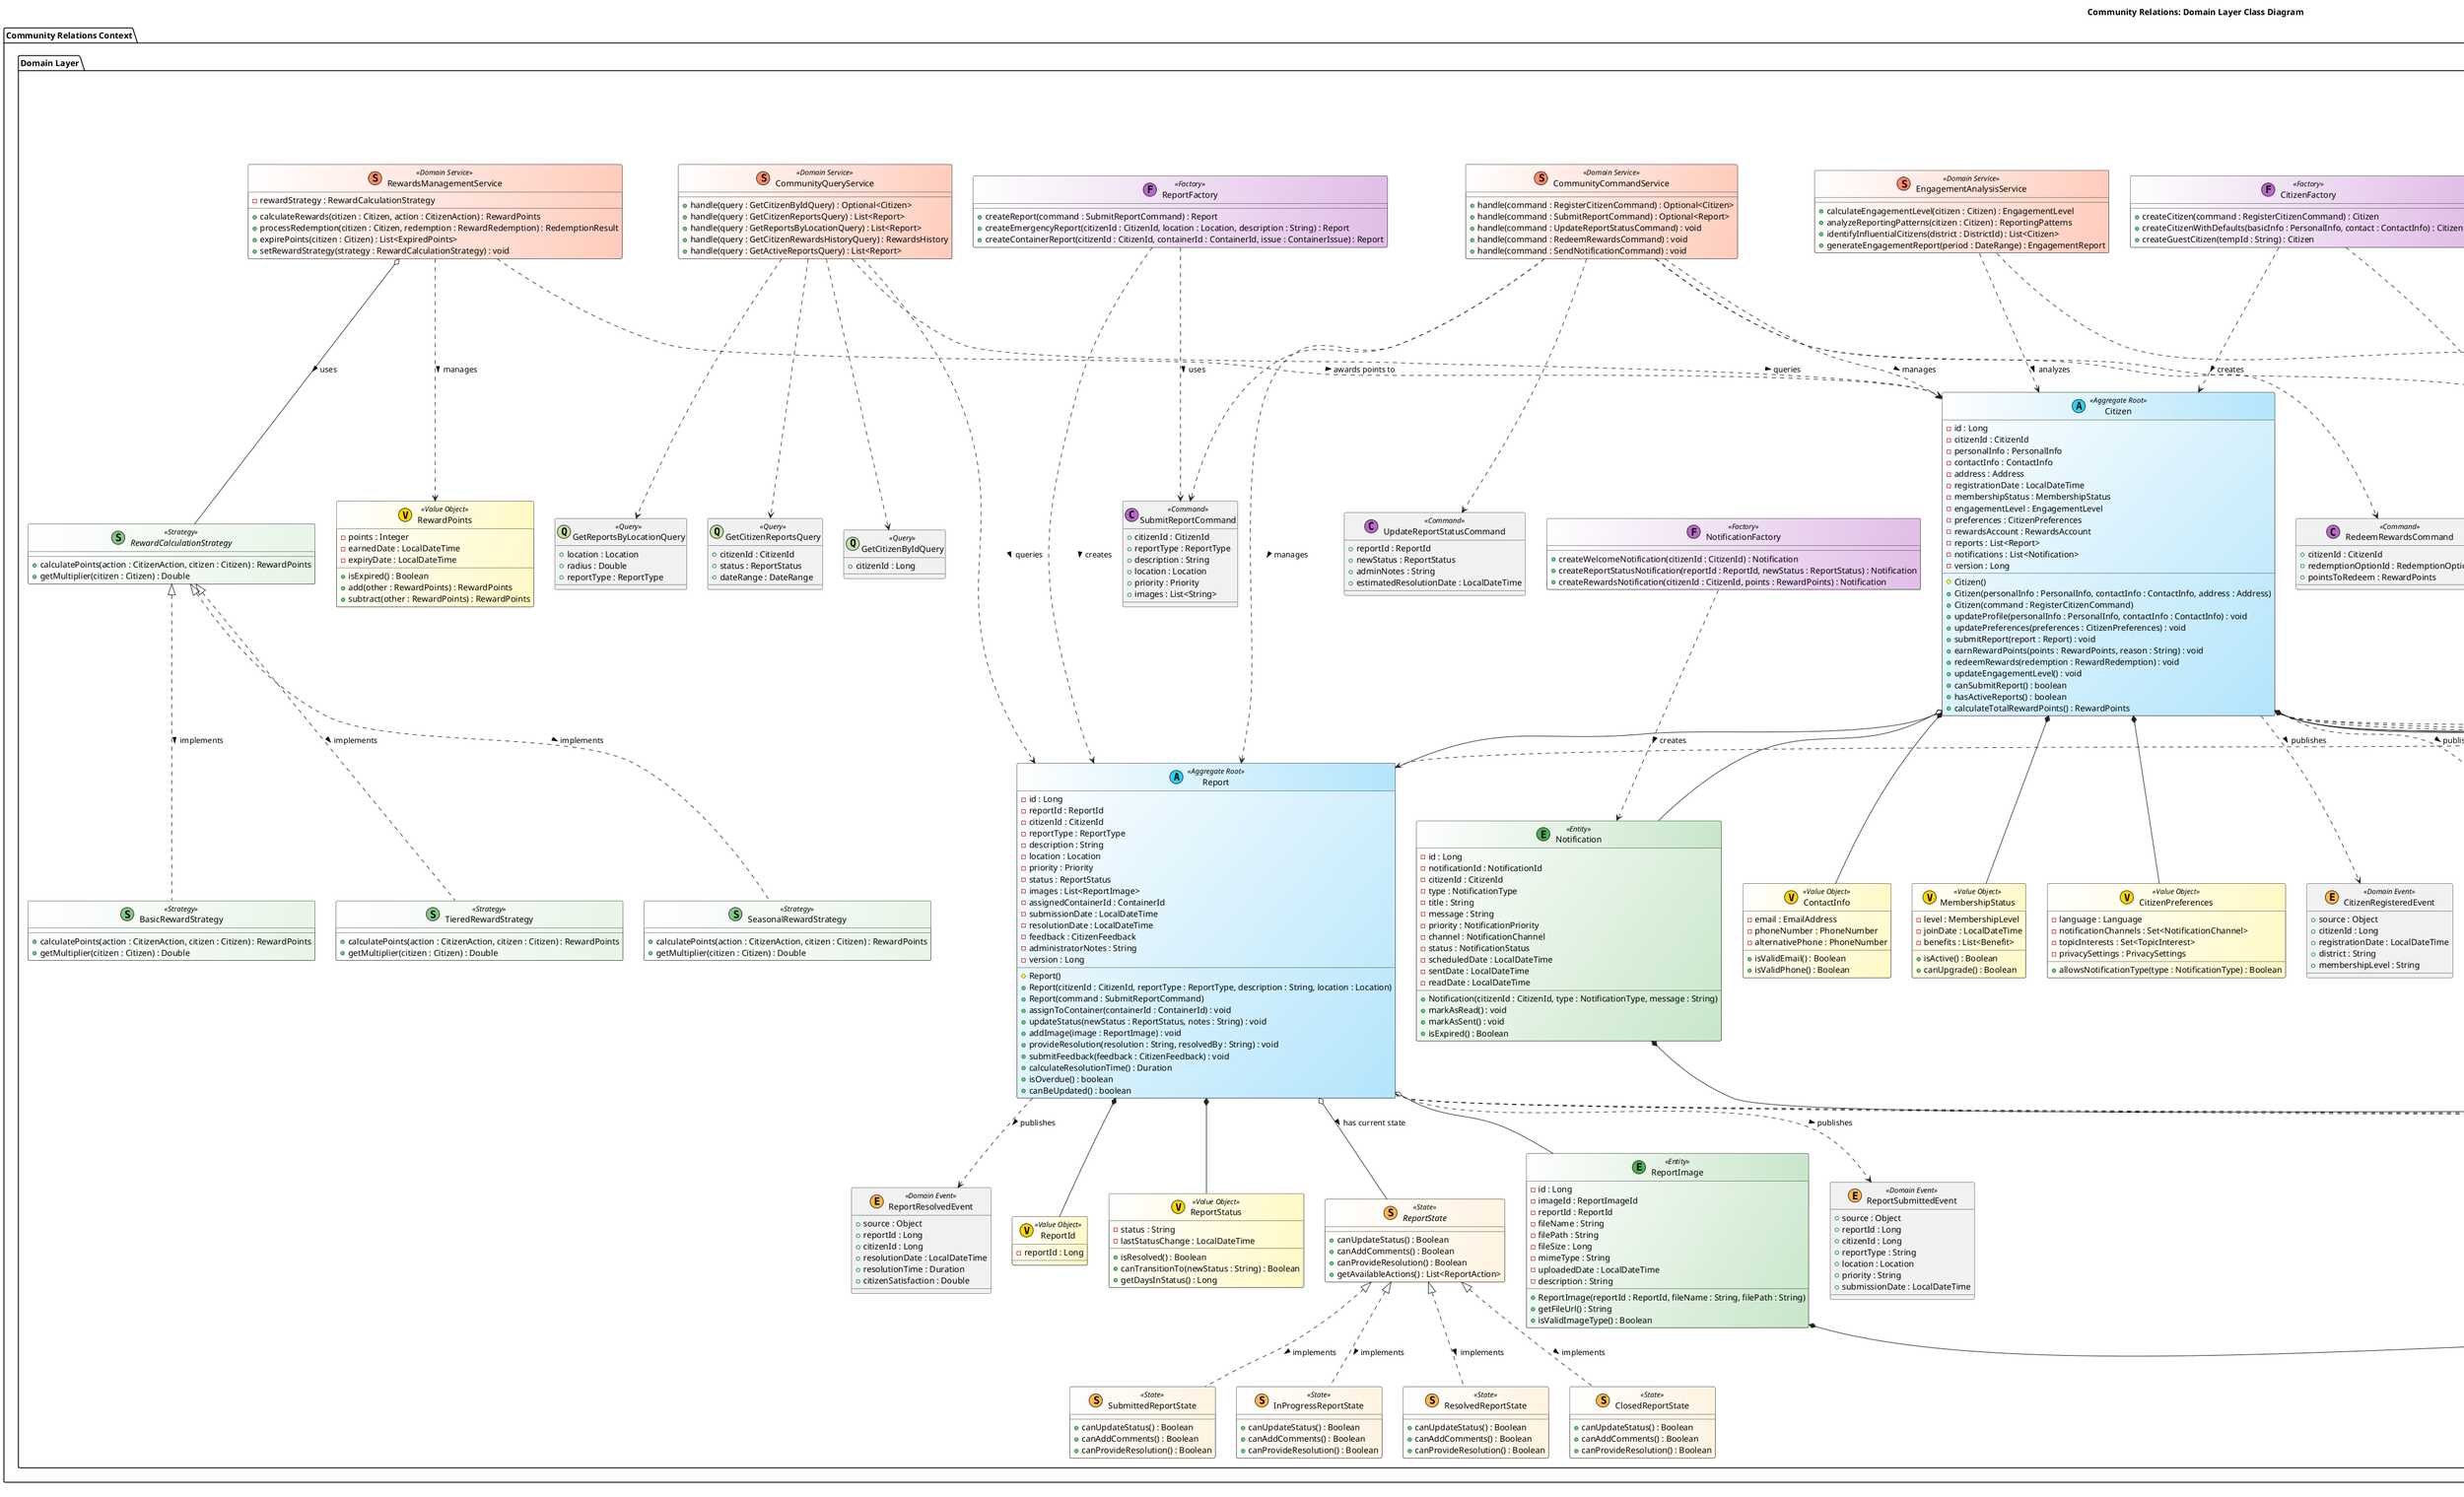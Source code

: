 @startuml Community Relations: Domain Layer Class Diagram

title Community Relations: Domain Layer Class Diagram

skinparam class {
    BackgroundColor<<Aggregate Root>> #FFFFFF/B3E5FC
    BackgroundColor<<Entity>> #FFFFFF/C8E6C9
    BackgroundColor<<Value Object>> #FFFFFF/FFF9C4
    BackgroundColor<<Domain Service>> #FFFFFF/FFCCBC
    BackgroundColor<<Factory>> #FFFFFF/E1BEE7
    BackgroundColor<<Strategy>> #FFFFFF/E8F5E8
    BackgroundColor<<State>> #FFFFFF/FFF3E0
    BorderColor #212121
    ArrowColor #212121
    FontSize 14
}

package "Community Relations Context" {
    package "Domain Layer" {
        ' ===================== AGGREGATES =====================
        class "Citizen" <<(A, #27D3F5) Aggregate Root>> {
            - id : Long
            - citizenId : CitizenId
            - personalInfo : PersonalInfo
            - contactInfo : ContactInfo
            - address : Address
            - registrationDate : LocalDateTime
            - membershipStatus : MembershipStatus
            - engagementLevel : EngagementLevel
            - preferences : CitizenPreferences
            - rewardsAccount : RewardsAccount
            - reports : List<Report>
            - notifications : List<Notification>
            - version : Long

            # Citizen()
            + Citizen(personalInfo : PersonalInfo, contactInfo : ContactInfo, address : Address)
            + Citizen(command : RegisterCitizenCommand)
            + updateProfile(personalInfo : PersonalInfo, contactInfo : ContactInfo) : void
            + updatePreferences(preferences : CitizenPreferences) : void
            + submitReport(report : Report) : void
            + earnRewardPoints(points : RewardPoints, reason : String) : void
            + redeemRewards(redemption : RewardRedemption) : void
            + updateEngagementLevel() : void
            + canSubmitReport() : boolean
            + hasActiveReports() : boolean
            + calculateTotalRewardPoints() : RewardPoints
        }

        class "Report" <<(A, #27D3F5) Aggregate Root>> {
            - id : Long
            - reportId : ReportId
            - citizenId : CitizenId
            - reportType : ReportType
            - description : String
            - location : Location
            - priority : Priority
            - status : ReportStatus
            - images : List<ReportImage>
            - assignedContainerId : ContainerId
            - submissionDate : LocalDateTime
            - resolutionDate : LocalDateTime
            - feedback : CitizenFeedback
            - administratorNotes : String
            - version : Long

            # Report()
            + Report(citizenId : CitizenId, reportType : ReportType, description : String, location : Location)
            + Report(command : SubmitReportCommand)
            + assignToContainer(containerId : ContainerId) : void
            + updateStatus(newStatus : ReportStatus, notes : String) : void
            + addImage(image : ReportImage) : void
            + provideResolution(resolution : String, resolvedBy : String) : void
            + submitFeedback(feedback : CitizenFeedback) : void
            + calculateResolutionTime() : Duration
            + isOverdue() : boolean
            + canBeUpdated() : boolean
        }

        class "RewardsProgram" <<(A, #27D3F5) Aggregate Root>> {
            - id : Long
            - programId : RewardsProgramId
            - name : String
            - description : String
            - isActive : Boolean
            - startDate : LocalDateTime
            - endDate : LocalDateTime
            - rules : List<RewardRule>
            - redemptionOptions : List<RedemptionOption>
            - participants : List<CitizenId>
            - totalPointsAwarded : RewardPoints
            - version : Long

            # RewardsProgram()
            + RewardsProgram(name : String, description : String, rules : List<RewardRule>)
            + addRule(rule : RewardRule) : void
            + addRedemptionOption(option : RedemptionOption) : void
            + calculatePoints(action : CitizenAction) : RewardPoints
            + enrollCitizen(citizenId : CitizenId) : void
            + isEligibleForRedemption(citizenId : CitizenId, option : RedemptionOption) : boolean
            + deactivateProgram() : void
        }

        class "ReportImage" <<(E, #4CAF50) Entity>> {
            - id : Long
            - imageId : ReportImageId
            - reportId : ReportId
            - fileName : String
            - filePath : String
            - fileSize : Long
            - mimeType : String
            - uploadedDate : LocalDateTime
            - description : String

            + ReportImage(reportId : ReportId, fileName : String, filePath : String)
            + getFileUrl() : String
            + isValidImageType() : Boolean
        }

        class "Notification" <<(E, #4CAF50) Entity>> {
            - id : Long
            - notificationId : NotificationId
            - citizenId : CitizenId
            - type : NotificationType
            - title : String
            - message : String
            - priority : NotificationPriority
            - channel : NotificationChannel
            - status : NotificationStatus
            - scheduledDate : LocalDateTime
            - sentDate : LocalDateTime
            - readDate : LocalDateTime

            + Notification(citizenId : CitizenId, type : NotificationType, message : String)
            + markAsRead() : void
            + markAsSent() : void
            + isExpired() : Boolean
        }

        ' ===================== COMMANDS (CQRS Write Side) =====================
        class "RegisterCitizenCommand" <<(C, #BA68C8) Command>> {
            + personalInfo : PersonalInfo
            + contactInfo : ContactInfo
            + address : Address
            + preferences : CitizenPreferences
            + acceptedTerms : Boolean
        }

        class "SubmitReportCommand" <<(C, #BA68C8) Command>> {
            + citizenId : CitizenId
            + reportType : ReportType
            + description : String
            + location : Location
            + priority : Priority
            + images : List<String>
        }

        class "UpdateReportStatusCommand" <<(C, #BA68C8) Command>> {
            + reportId : ReportId
            + newStatus : ReportStatus
            + adminNotes : String
            + estimatedResolutionDate : LocalDateTime
        }

        class "RedeemRewardsCommand" <<(C, #BA68C8) Command>> {
            + citizenId : CitizenId
            + redemptionOptionId : RedemptionOptionId
            + pointsToRedeem : RewardPoints
        }

        class "SendNotificationCommand" <<(C, #BA68C8) Command>> {
            + citizenId : CitizenId
            + notificationType : NotificationType
            + message : String
            + channel : NotificationChannel
            + priority : NotificationPriority
        }

        ' ===================== QUERIES (CQRS Read Side) =====================
        class "GetCitizenByIdQuery" <<(Q, #C5E1A5) Query>> {
            + citizenId : Long
        }

        class "GetCitizenReportsQuery" <<(Q, #C5E1A5) Query>> {
            + citizenId : CitizenId
            + status : ReportStatus
            + dateRange : DateRange
        }

        class "GetReportsByLocationQuery" <<(Q, #C5E1A5) Query>> {
            + location : Location
            + radius : Double
            + reportType : ReportType
        }

        class "GetCitizenRewardsHistoryQuery" <<(Q, #C5E1A5) Query>> {
            + citizenId : CitizenId
            + transactionType : TransactionType
        }

        class "GetActiveReportsQuery" <<(Q, #C5E1A5) Query>> {
            + priority : Priority
            + assignedDistrict : DistrictId
        }

        ' ===================== DOMAIN EVENTS =====================
        class "CitizenRegisteredEvent" <<(E, #FFB74D) Domain Event>> {
            + source : Object
            + citizenId : Long
            + registrationDate : LocalDateTime
            + district : String
            + membershipLevel : String
        }

        class "ReportSubmittedEvent" <<(E, #FFB74D) Domain Event>> {
            + source : Object
            + reportId : Long
            + citizenId : Long
            + reportType : String
            + location : Location
            + priority : String
            + submissionDate : LocalDateTime
        }

        class "ReportResolvedEvent" <<(E, #FFB74D) Domain Event>> {
            + source : Object
            + reportId : Long
            + citizenId : Long
            + resolutionDate : LocalDateTime
            + resolutionTime : Duration
            + citizenSatisfaction : Double
        }

        class "RewardsEarnedEvent" <<(E, #FFB74D) Domain Event>> {
            + source : Object
            + citizenId : Long
            + pointsEarned : Integer
            + reason : String
            + earnedDate : LocalDateTime
        }

        ' ===================== VALUE OBJECTS (LOCAL) =====================
        class "CitizenId" <<(V, #FFD700) Value Object>> {
            - citizenId : Long
            + isValid() : Boolean
        }

        class "ReportId" <<(V, #FFD700) Value Object>> {
            - reportId : Long
        }

        class "PersonalInfo" <<(V, #FFD700) Value Object>> {
            - firstName : String
            - lastName : String
            - documentType : DocumentType
            - documentNumber : String
            - birthDate : LocalDate
            + getFullName() : String
            + getAge() : Integer
        }

        class "ContactInfo" <<(V, #FFD700) Value Object>> {
            - email : EmailAddress
            - phoneNumber : PhoneNumber
            - alternativePhone : PhoneNumber
            + isValidEmail() : Boolean
            + isValidPhone() : Boolean
        }

        class "ReportStatus" <<(V, #FFD700) Value Object>> {
            - status : String
            - lastStatusChange : LocalDateTime
            + isResolved() : Boolean
            + canTransitionTo(newStatus : String) : Boolean
            + getDaysInStatus() : Long
        }

        class "MembershipStatus" <<(V, #FFD700) Value Object>> {
            - level : MembershipLevel
            - joinDate : LocalDateTime
            - benefits : List<Benefit>
            + isActive() : Boolean
            + canUpgrade() : Boolean
        }

        class "EngagementLevel" <<(V, #FFD700) Value Object>> {
            - level : String
            - score : Double
            - lastCalculation : LocalDateTime
            + isHighEngagement() : Boolean
            + calculateNewLevel(recentActivity : List<Activity>) : EngagementLevel
        }

        class "RewardPoints" <<(V, #FFD700) Value Object>> {
            - points : Integer
            - earnedDate : LocalDateTime
            - expiryDate : LocalDateTime
            + isExpired() : Boolean
            + add(other : RewardPoints) : RewardPoints
            + subtract(other : RewardPoints) : RewardPoints
        }

        class "CitizenPreferences" <<(V, #FFD700) Value Object>> {
            - language : Language
            - notificationChannels : Set<NotificationChannel>
            - topicInterests : Set<TopicInterest>
            - privacySettings : PrivacySettings
            + allowsNotificationType(type : NotificationType) : Boolean
        }

        ' ===================== FACTORIES (Creational Pattern) =====================
        class "CitizenFactory" <<(F, #BA68C8) Factory>> {
            + createCitizen(command : RegisterCitizenCommand) : Citizen
            + createCitizenWithDefaults(basicInfo : PersonalInfo, contact : ContactInfo) : Citizen
            + createGuestCitizen(tempId : String) : Citizen
        }

        class "ReportFactory" <<(F, #BA68C8) Factory>> {
            + createReport(command : SubmitReportCommand) : Report
            + createEmergencyReport(citizenId : CitizenId, location : Location, description : String) : Report
            + createContainerReport(citizenId : CitizenId, containerId : ContainerId, issue : ContainerIssue) : Report
        }

        class "NotificationFactory" <<(F, #BA68C8) Factory>> {
            + createWelcomeNotification(citizenId : CitizenId) : Notification
            + createReportStatusNotification(reportId : ReportId, newStatus : ReportStatus) : Notification
            + createRewardsNotification(citizenId : CitizenId, points : RewardPoints) : Notification
        }

        ' ===================== STRATEGIES (Behavioral Pattern) =====================
        interface "RewardCalculationStrategy" <<(S, #81C784) Strategy>> {
            + calculatePoints(action : CitizenAction, citizen : Citizen) : RewardPoints
            + getMultiplier(citizen : Citizen) : Double
        }

        class "BasicRewardStrategy" <<(S, #81C784) Strategy>> {
            + calculatePoints(action : CitizenAction, citizen : Citizen) : RewardPoints
            + getMultiplier(citizen : Citizen) : Double
        }

        class "TieredRewardStrategy" <<(S, #81C784) Strategy>> {
            + calculatePoints(action : CitizenAction, citizen : Citizen) : RewardPoints
            + getMultiplier(citizen : Citizen) : Double
        }

        class "SeasonalRewardStrategy" <<(S, #81C784) Strategy>> {
            + calculatePoints(action : CitizenAction, citizen : Citizen) : RewardPoints
            + getMultiplier(citizen : Citizen) : Double
        }

        ' ===================== STATE PATTERN =====================
        interface "ReportState" <<(S, #FFB74D) State>> {
            + canUpdateStatus() : Boolean
            + canAddComments() : Boolean
            + canProvideResolution() : Boolean
            + getAvailableActions() : List<ReportAction>
        }

        class "SubmittedReportState" <<(S, #FFB74D) State>> {
            + canUpdateStatus() : Boolean
            + canAddComments() : Boolean
            + canProvideResolution() : Boolean
        }

        class "InProgressReportState" <<(S, #FFB74D) State>> {
            + canUpdateStatus() : Boolean
            + canAddComments() : Boolean
            + canProvideResolution() : Boolean
        }

        class "ResolvedReportState" <<(S, #FFB74D) State>> {
            + canUpdateStatus() : Boolean
            + canAddComments() : Boolean
            + canProvideResolution() : Boolean
        }

        class "ClosedReportState" <<(S, #FFB74D) State>> {
            + canUpdateStatus() : Boolean
            + canAddComments() : Boolean
            + canProvideResolution() : Boolean
        }

        ' ===================== DOMAIN SERVICES =====================
        class "CommunityCommandService" <<(S, #FF8A65) Domain Service>> {
            + handle(command : RegisterCitizenCommand) : Optional<Citizen>
            + handle(command : SubmitReportCommand) : Optional<Report>
            + handle(command : UpdateReportStatusCommand) : void
            + handle(command : RedeemRewardsCommand) : void
            + handle(command : SendNotificationCommand) : void
        }

        class "CommunityQueryService" <<(S, #FF8A65) Domain Service>> {
            + handle(query : GetCitizenByIdQuery) : Optional<Citizen>
            + handle(query : GetCitizenReportsQuery) : List<Report>
            + handle(query : GetReportsByLocationQuery) : List<Report>
            + handle(query : GetCitizenRewardsHistoryQuery) : RewardsHistory
            + handle(query : GetActiveReportsQuery) : List<Report>
        }

        class "EngagementAnalysisService" <<(S, #FF8A65) Domain Service>> {
            + calculateEngagementLevel(citizen : Citizen) : EngagementLevel
            + analyzeReportingPatterns(citizen : Citizen) : ReportingPatterns
            + identifyInfluentialCitizens(district : DistrictId) : List<Citizen>
            + generateEngagementReport(period : DateRange) : EngagementReport
        }

        class "RewardsManagementService" <<(S, #FF8A65) Domain Service>> {
            - rewardStrategy : RewardCalculationStrategy
            + calculateRewards(citizen : Citizen, action : CitizenAction) : RewardPoints
            + processRedemption(citizen : Citizen, redemption : RewardRedemption) : RedemptionResult
            + expirePoints(citizen : Citizen) : List<ExpiredPoints>
            + setRewardStrategy(strategy : RewardCalculationStrategy) : void
        }

        class "ReportRoutingService" <<(S, #FF8A65) Domain Service>> {
            + routeReport(report : Report) : RoutingResult
            + assignPriority(report : Report) : Priority
            + findNearestContainer(location : Location) : Optional<ContainerId>
            + estimateResolutionTime(report : Report) : Duration
        }
    }
}

package "Shared Kernel" {
    package "Domain Layer" {
        class "Location" <<(V, #FFD700) Value Object>> {
            - latitude : Double
            - longitude : Double
            - address : String
            - district : String
            + distanceTo(other : Location) : Double
            + isWithinRadius(center : Location, radius : Double) : Boolean
        }

        class "Address" <<(V, #FFD700) Value Object>> {
            - street : String
            - number : String
            - district : String
            - city : String
            - postalCode : String
            + getFullAddress() : String
        }

        class "EmailAddress" <<(V, #FFD700) Value Object>> {
            - email : String
            + isValid() : Boolean
            + getDomain() : String
        }

        class "PhoneNumber" <<(V, #FFD700) Value Object>> {
            - countryCode : String
            - number : String
            + isValid() : Boolean
            + getInternationalFormat() : String
        }

        class "Priority" <<(V, #FFD700) Value Object>> {
            - level : Integer
            - description : String
            + isHigh() : Boolean
            + isCritical() : Boolean
            + compareTo(other : Priority) : Integer
        }

        class "ContainerId" <<(V, #FFD700) Value Object>> {
            - containerId : Long
        }

        class "DistrictId" <<(V, #FFD700) Value Object>> {
            - districtId : Long
        }

        class "ValidationResult" <<(V, #FFD700) Value Object>> {
            - isValid : Boolean
            - errors : List<String>
            - warnings : List<String>
            + hasErrors() : Boolean
            + hasWarnings() : Boolean
        }

        class "DateRange" <<(V, #FFD700) Value Object>> {
            - startDate : LocalDate
            - endDate : LocalDate
            + contains(date : LocalDate) : Boolean
            + getDurationInDays() : Long
        }
    }
}

' ===================== RELATIONSHIPS =====================

' --- Aggregate Root Compositions ---
Citizen *-- CitizenId
Citizen *-- PersonalInfo
Citizen *-- ContactInfo
Citizen *-- MembershipStatus
Citizen *-- EngagementLevel
Citizen *-- CitizenPreferences
Citizen o-- Report
Citizen o-- Notification

Report *-- ReportId
Report *-- ReportStatus
Report o-- ReportImage

RewardsProgram *-- RewardsProgramId

' --- Entity Compositions ---
ReportImage *-- ReportImageId
Notification *-- NotificationId

' --- Shared Kernel Usage ---
Citizen ..> Address : lives at >
Citizen ..> Location : reports from >
Report ..> Location : located at >
Report ..> Priority : has priority >
Report ..> ContainerId : references >
Citizen ..> DistrictId : belongs to >

' --- Factory Relationships ---
CitizenFactory ..> Citizen : creates >
CitizenFactory ..> RegisterCitizenCommand : uses >
ReportFactory ..> Report : creates >
ReportFactory ..> SubmitReportCommand : uses >
NotificationFactory ..> Notification : creates >

' --- Strategy Relationships ---
RewardCalculationStrategy <|.. BasicRewardStrategy : implements >
RewardCalculationStrategy <|.. TieredRewardStrategy : implements >
RewardCalculationStrategy <|.. SeasonalRewardStrategy : implements >
RewardsManagementService o-- RewardCalculationStrategy : uses >

' --- State Relationships ---
ReportState <|.. SubmittedReportState : implements >
ReportState <|.. InProgressReportState : implements >
ReportState <|.. ResolvedReportState : implements >
ReportState <|.. ClosedReportState : implements >
Report o-- ReportState : has current state >

' --- Command/Query Services ---
CommunityCommandService ..> Citizen : manages >
CommunityCommandService ..> Report : manages >
CommunityCommandService ..> RegisterCitizenCommand
CommunityCommandService ..> SubmitReportCommand
CommunityCommandService ..> UpdateReportStatusCommand
CommunityCommandService ..> RedeemRewardsCommand

CommunityQueryService ..> Citizen : queries >
CommunityQueryService ..> Report : queries >
CommunityQueryService ..> GetCitizenByIdQuery
CommunityQueryService ..> GetCitizenReportsQuery
CommunityQueryService ..> GetReportsByLocationQuery

EngagementAnalysisService ..> Citizen : analyzes >
EngagementAnalysisService ..> EngagementLevel : calculates >

RewardsManagementService ..> Citizen : awards points to >
RewardsManagementService ..> RewardPoints : manages >

ReportRoutingService ..> Report : routes >
ReportRoutingService ..> Priority : assigns >

' --- Domain Events ---
Citizen ..> CitizenRegisteredEvent : publishes >
Report ..> ReportSubmittedEvent : publishes >
Report ..> ReportResolvedEvent : publishes >
Citizen ..> RewardsEarnedEvent : publishes >

@enduml